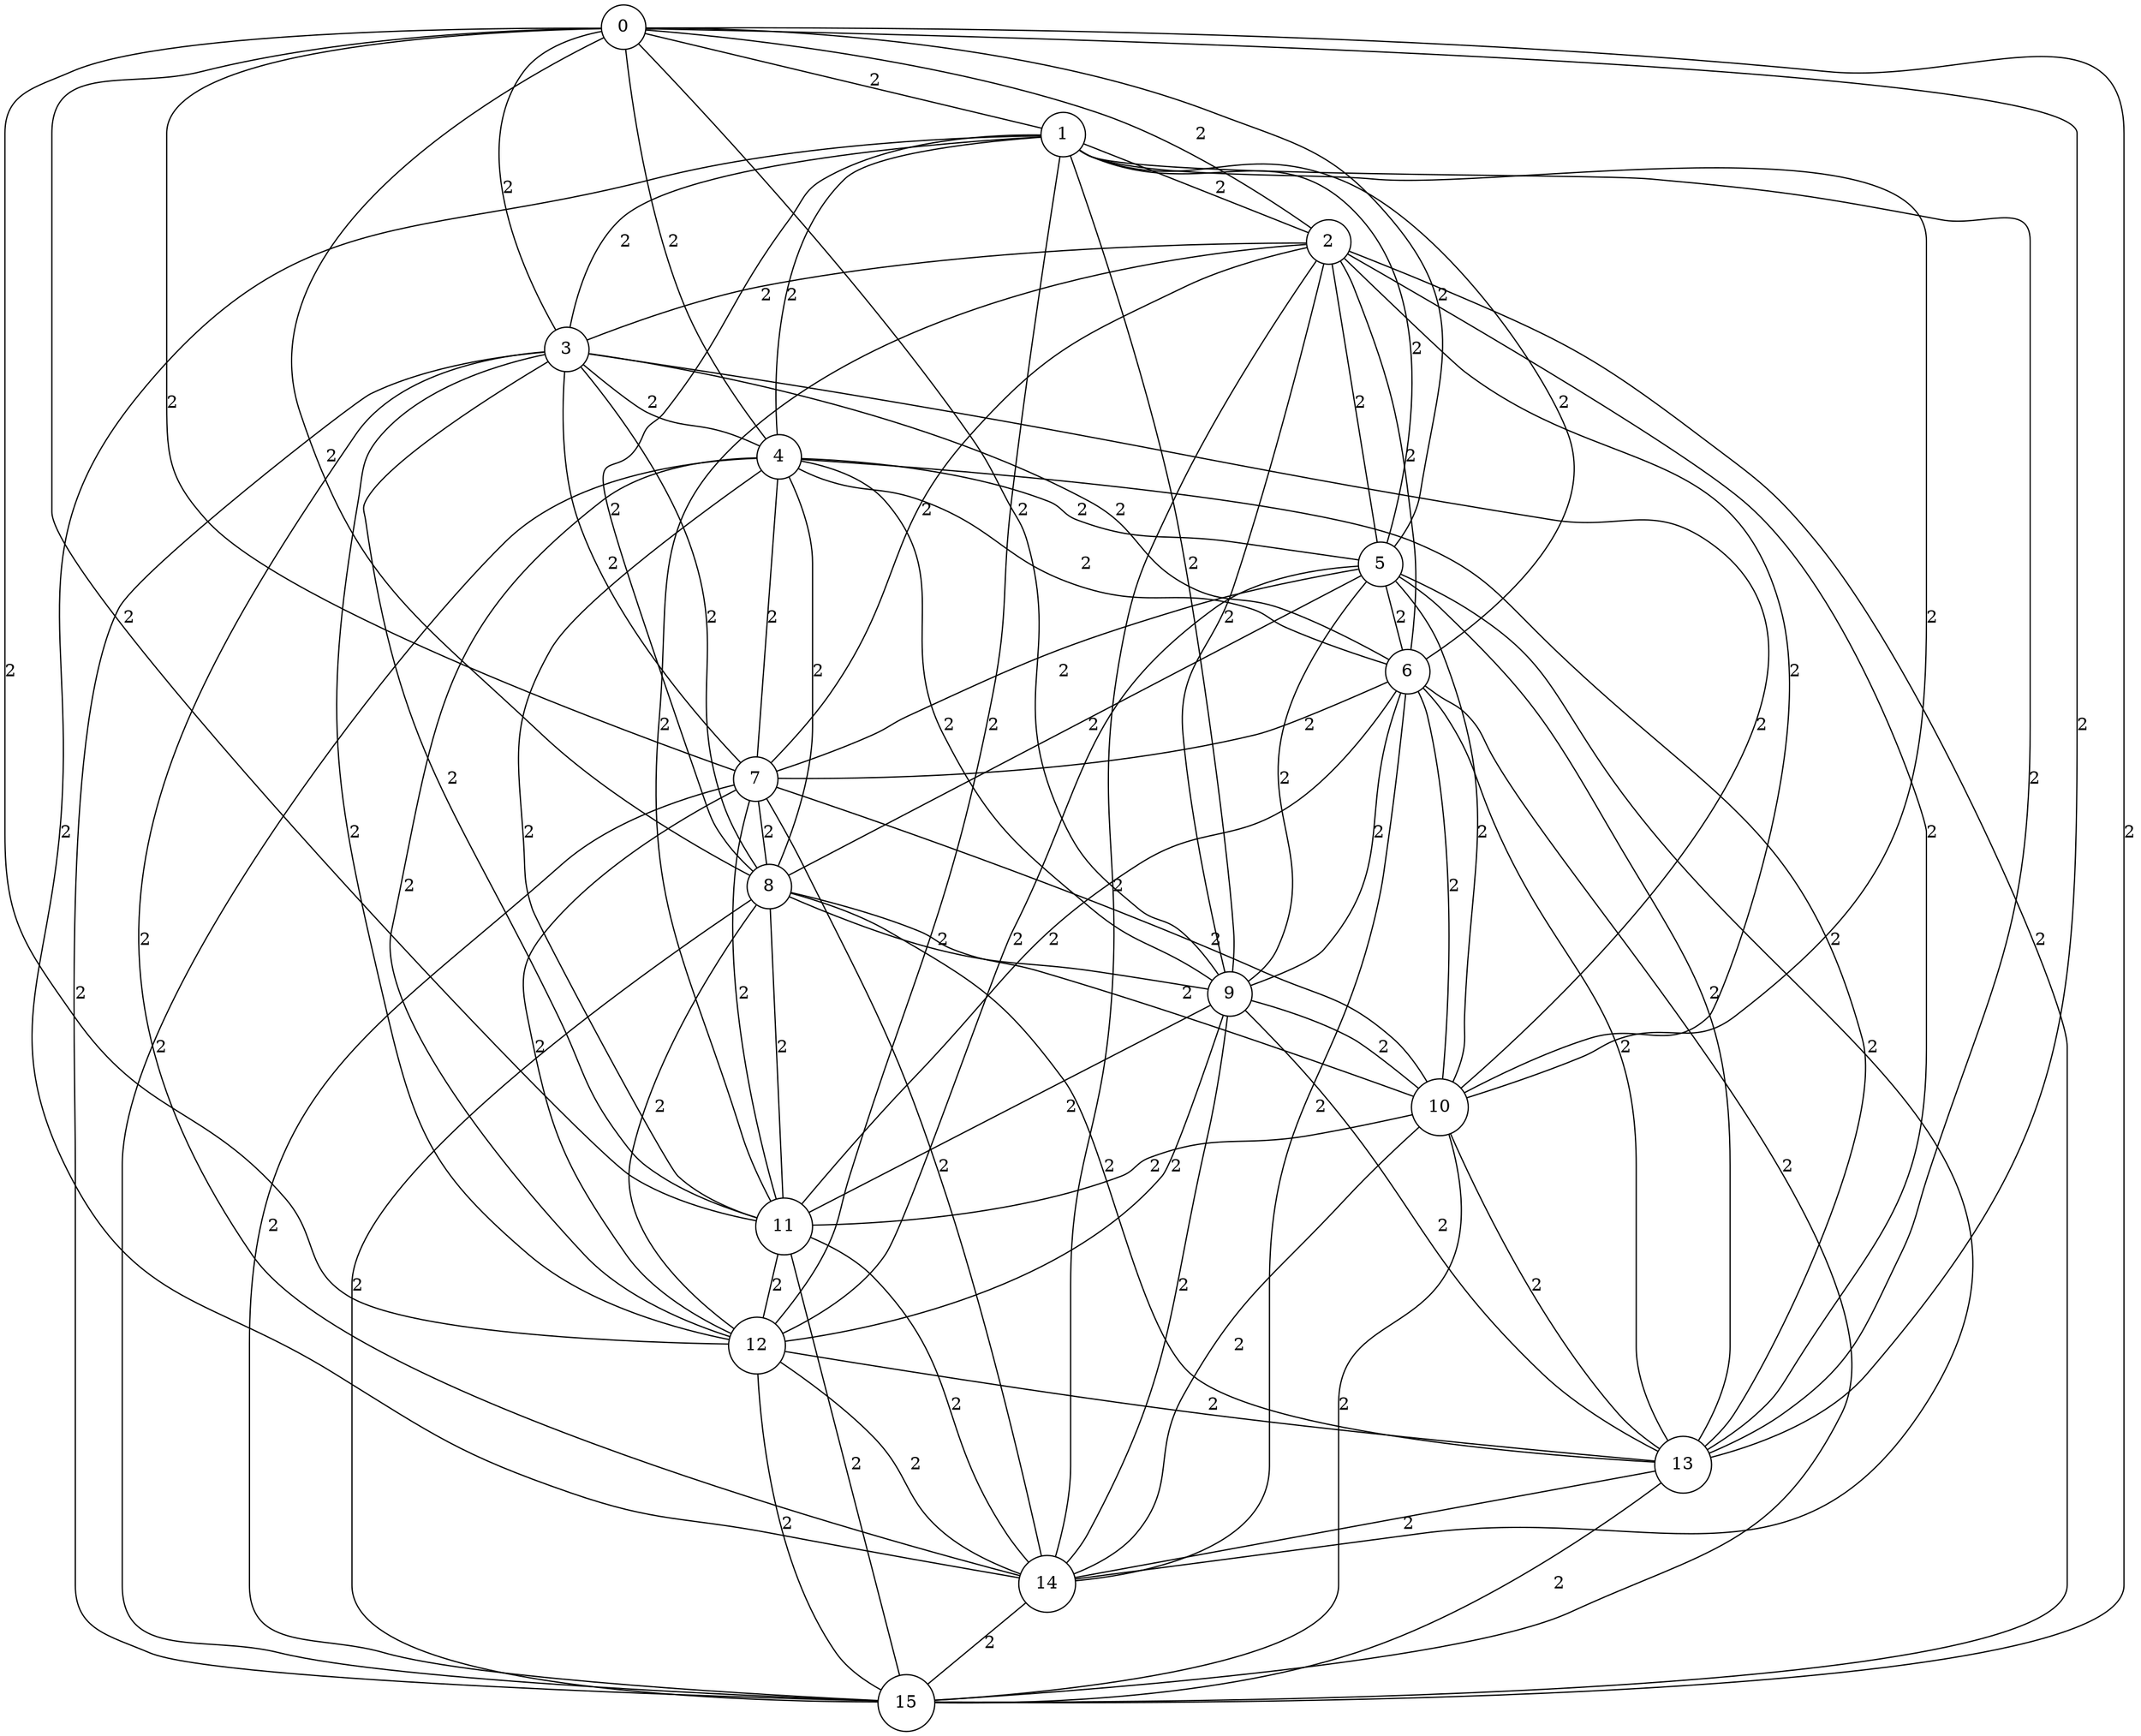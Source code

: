graph qubit_interaction_graph {
    node [shape=circle];
    0 -- 4 [label=2];
    0 -- 8 [label=2];
    0 -- 12 [label=2];
    0 -- 1 [label=2];
    0 -- 2 [label=2];
    0 -- 3 [label=2];
    0 -- 5 [label=2];
    0 -- 9 [label=2];
    0 -- 13 [label=2];
    0 -- 7 [label=2];
    0 -- 11 [label=2];
    0 -- 15 [label=2];
    1 -- 5 [label=2];
    1 -- 9 [label=2];
    1 -- 13 [label=2];
    1 -- 2 [label=2];
    1 -- 3 [label=2];
    1 -- 6 [label=2];
    1 -- 10 [label=2];
    1 -- 14 [label=2];
    1 -- 4 [label=2];
    1 -- 8 [label=2];
    1 -- 12 [label=2];
    2 -- 6 [label=2];
    2 -- 10 [label=2];
    2 -- 14 [label=2];
    2 -- 3 [label=2];
    2 -- 7 [label=2];
    2 -- 11 [label=2];
    2 -- 15 [label=2];
    2 -- 5 [label=2];
    2 -- 9 [label=2];
    2 -- 13 [label=2];
    3 -- 7 [label=2];
    3 -- 11 [label=2];
    3 -- 15 [label=2];
    3 -- 4 [label=2];
    3 -- 8 [label=2];
    3 -- 12 [label=2];
    3 -- 6 [label=2];
    3 -- 10 [label=2];
    3 -- 14 [label=2];
    4 -- 8 [label=2];
    4 -- 12 [label=2];
    4 -- 5 [label=2];
    4 -- 6 [label=2];
    4 -- 7 [label=2];
    4 -- 9 [label=2];
    4 -- 13 [label=2];
    4 -- 11 [label=2];
    4 -- 15 [label=2];
    5 -- 9 [label=2];
    5 -- 13 [label=2];
    5 -- 6 [label=2];
    5 -- 7 [label=2];
    5 -- 10 [label=2];
    5 -- 14 [label=2];
    5 -- 8 [label=2];
    5 -- 12 [label=2];
    6 -- 10 [label=2];
    6 -- 14 [label=2];
    6 -- 7 [label=2];
    6 -- 11 [label=2];
    6 -- 15 [label=2];
    6 -- 9 [label=2];
    6 -- 13 [label=2];
    7 -- 11 [label=2];
    7 -- 15 [label=2];
    7 -- 8 [label=2];
    7 -- 12 [label=2];
    7 -- 10 [label=2];
    7 -- 14 [label=2];
    8 -- 12 [label=2];
    8 -- 9 [label=2];
    8 -- 10 [label=2];
    8 -- 11 [label=2];
    8 -- 13 [label=2];
    8 -- 15 [label=2];
    9 -- 13 [label=2];
    9 -- 10 [label=2];
    9 -- 11 [label=2];
    9 -- 14 [label=2];
    9 -- 12 [label=2];
    10 -- 14 [label=2];
    10 -- 11 [label=2];
    10 -- 15 [label=2];
    10 -- 13 [label=2];
    11 -- 15 [label=2];
    11 -- 12 [label=2];
    11 -- 14 [label=2];
    12 -- 13 [label=2];
    12 -- 14 [label=2];
    12 -- 15 [label=2];
    13 -- 14 [label=2];
    13 -- 15 [label=2];
    14 -- 15 [label=2];
}